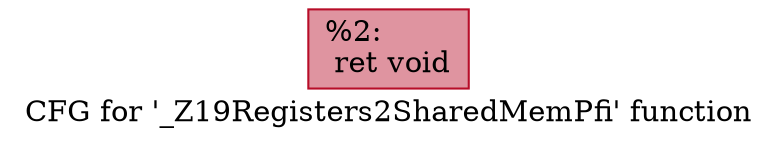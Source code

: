 digraph "CFG for '_Z19Registers2SharedMemPfi' function" {
	label="CFG for '_Z19Registers2SharedMemPfi' function";

	Node0x58a88e0 [shape=record,color="#b70d28ff", style=filled, fillcolor="#b70d2870",label="{%2:\l  ret void\l}"];
}
